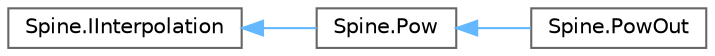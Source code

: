 digraph "类继承关系图"
{
 // LATEX_PDF_SIZE
  bgcolor="transparent";
  edge [fontname=Helvetica,fontsize=10,labelfontname=Helvetica,labelfontsize=10];
  node [fontname=Helvetica,fontsize=10,shape=box,height=0.2,width=0.4];
  rankdir="LR";
  Node0 [id="Node000000",label="Spine.IInterpolation",height=0.2,width=0.4,color="grey40", fillcolor="white", style="filled",URL="$class_spine_1_1_i_interpolation.html",tooltip=" "];
  Node0 -> Node1 [id="edge6159_Node000000_Node000001",dir="back",color="steelblue1",style="solid",tooltip=" "];
  Node1 [id="Node000001",label="Spine.Pow",height=0.2,width=0.4,color="grey40", fillcolor="white", style="filled",URL="$class_spine_1_1_pow.html",tooltip=" "];
  Node1 -> Node2 [id="edge6160_Node000001_Node000002",dir="back",color="steelblue1",style="solid",tooltip=" "];
  Node2 [id="Node000002",label="Spine.PowOut",height=0.2,width=0.4,color="grey40", fillcolor="white", style="filled",URL="$class_spine_1_1_pow_out.html",tooltip=" "];
}
